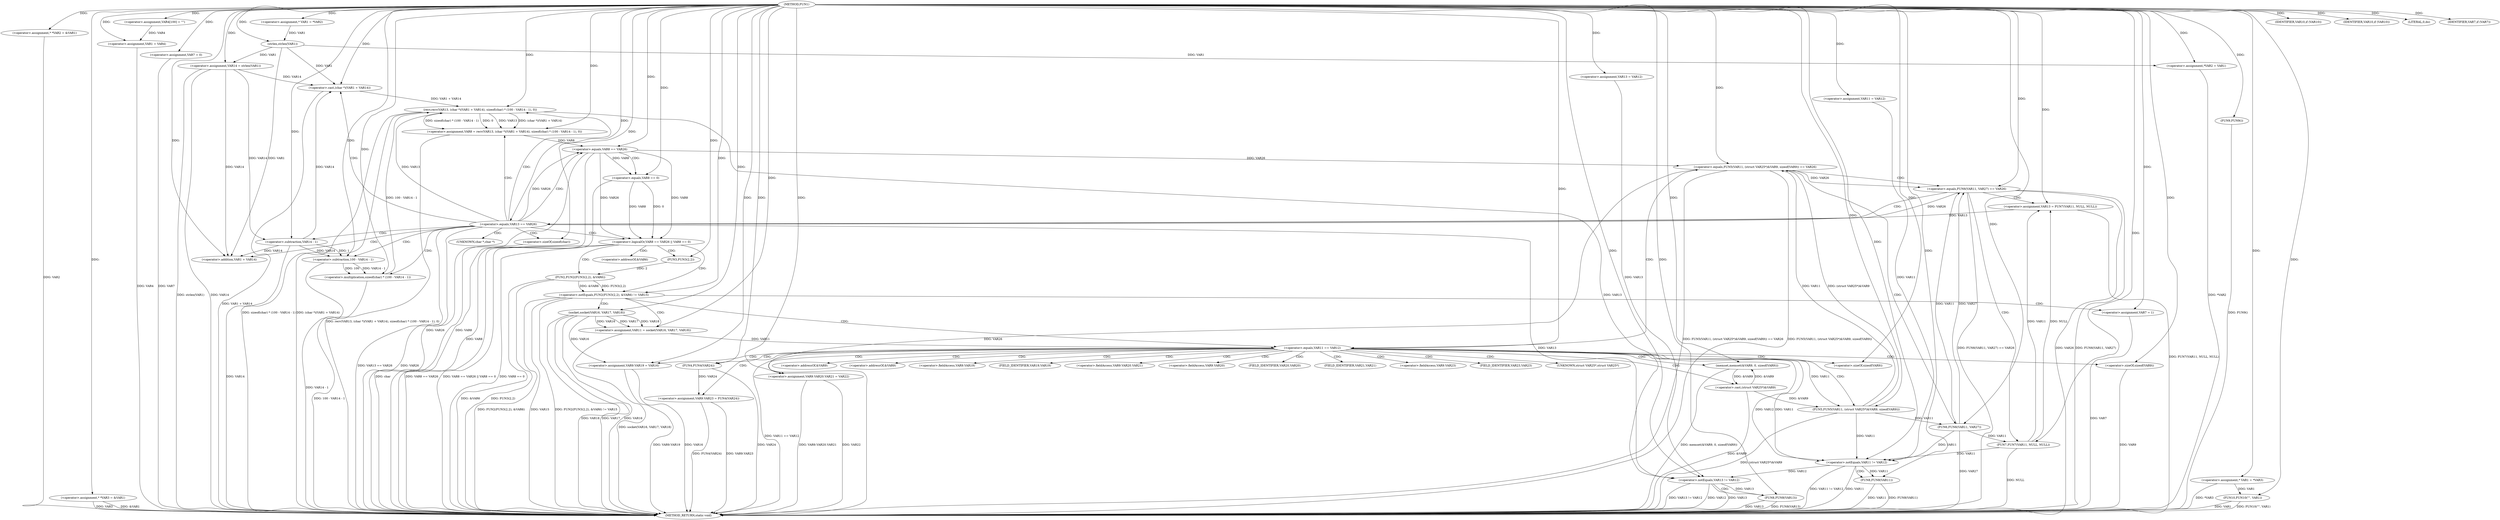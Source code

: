 digraph FUN1 {  
"1000100" [label = "(METHOD,FUN1)" ]
"1000299" [label = "(METHOD_RETURN,static void)" ]
"1000104" [label = "(<operator>.assignment,* *VAR2 = &VAR1)" ]
"1000109" [label = "(<operator>.assignment,* *VAR3 = &VAR1)" ]
"1000114" [label = "(<operator>.assignment,VAR4[100] = \"\")" ]
"1000117" [label = "(<operator>.assignment,VAR1 = VAR4)" ]
"1000122" [label = "(<operator>.assignment,* VAR1 = *VAR2)" ]
"1000129" [label = "(<operator>.assignment,VAR7 = 0)" ]
"1000136" [label = "(<operator>.assignment,VAR11 = VAR12)" ]
"1000140" [label = "(<operator>.assignment,VAR13 = VAR12)" ]
"1000144" [label = "(<operator>.assignment,VAR14 = strlen(VAR1))" ]
"1000146" [label = "(strlen,strlen(VAR1))" ]
"1000151" [label = "(<operator>.notEquals,FUN2(FUN3(2,2), &VAR6) != VAR15)" ]
"1000152" [label = "(FUN2,FUN2(FUN3(2,2), &VAR6))" ]
"1000153" [label = "(FUN3,FUN3(2,2))" ]
"1000161" [label = "(<operator>.assignment,VAR7 = 1)" ]
"1000164" [label = "(<operator>.assignment,VAR11 = socket(VAR16, VAR17, VAR18))" ]
"1000166" [label = "(socket,socket(VAR16, VAR17, VAR18))" ]
"1000171" [label = "(<operator>.equals,VAR11 == VAR12)" ]
"1000176" [label = "(memset,memset(&VAR9, 0, sizeof(VAR9)))" ]
"1000180" [label = "(<operator>.sizeOf,sizeof(VAR9))" ]
"1000182" [label = "(<operator>.assignment,VAR9.VAR19 = VAR16)" ]
"1000187" [label = "(<operator>.assignment,VAR9.VAR20.VAR21 = VAR22)" ]
"1000194" [label = "(<operator>.assignment,VAR9.VAR23 = FUN4(VAR24))" ]
"1000198" [label = "(FUN4,FUN4(VAR24))" ]
"1000201" [label = "(<operator>.equals,FUN5(VAR11, (struct VAR25*)&VAR9, sizeof(VAR9)) == VAR26)" ]
"1000202" [label = "(FUN5,FUN5(VAR11, (struct VAR25*)&VAR9, sizeof(VAR9)))" ]
"1000204" [label = "(<operator>.cast,(struct VAR25*)&VAR9)" ]
"1000208" [label = "(<operator>.sizeOf,sizeof(VAR9))" ]
"1000214" [label = "(<operator>.equals,FUN6(VAR11, VAR27) == VAR26)" ]
"1000215" [label = "(FUN6,FUN6(VAR11, VAR27))" ]
"1000221" [label = "(<operator>.assignment,VAR13 = FUN7(VAR11, NULL, NULL))" ]
"1000223" [label = "(FUN7,FUN7(VAR11, NULL, NULL))" ]
"1000228" [label = "(<operator>.equals,VAR13 == VAR26)" ]
"1000233" [label = "(<operator>.assignment,VAR8 = recv(VAR13, (char *)(VAR1 + VAR14), sizeof(char) * (100 - VAR14 - 1), 0))" ]
"1000235" [label = "(recv,recv(VAR13, (char *)(VAR1 + VAR14), sizeof(char) * (100 - VAR14 - 1), 0))" ]
"1000237" [label = "(<operator>.cast,(char *)(VAR1 + VAR14))" ]
"1000239" [label = "(<operator>.addition,VAR1 + VAR14)" ]
"1000242" [label = "(<operator>.multiplication,sizeof(char) * (100 - VAR14 - 1))" ]
"1000243" [label = "(<operator>.sizeOf,sizeof(char))" ]
"1000245" [label = "(<operator>.subtraction,100 - VAR14 - 1)" ]
"1000247" [label = "(<operator>.subtraction,VAR14 - 1)" ]
"1000252" [label = "(<operator>.logicalOr,VAR8 == VAR26 || VAR8 == 0)" ]
"1000253" [label = "(<operator>.equals,VAR8 == VAR26)" ]
"1000256" [label = "(<operator>.equals,VAR8 == 0)" ]
"1000262" [label = "(IDENTIFIER,VAR10,if (VAR10))" ]
"1000265" [label = "(IDENTIFIER,VAR10,if (VAR10))" ]
"1000267" [label = "(LITERAL,0,do)" ]
"1000269" [label = "(<operator>.notEquals,VAR11 != VAR12)" ]
"1000273" [label = "(FUN8,FUN8(VAR11))" ]
"1000276" [label = "(<operator>.notEquals,VAR13 != VAR12)" ]
"1000280" [label = "(FUN8,FUN8(VAR13))" ]
"1000283" [label = "(IDENTIFIER,VAR7,if (VAR7))" ]
"1000285" [label = "(FUN9,FUN9())" ]
"1000286" [label = "(<operator>.assignment,*VAR2 = VAR1)" ]
"1000292" [label = "(<operator>.assignment,* VAR1 = *VAR3)" ]
"1000296" [label = "(FUN10,FUN10(\"\", VAR1))" ]
"1000156" [label = "(<operator>.addressOf,&VAR6)" ]
"1000177" [label = "(<operator>.addressOf,&VAR9)" ]
"1000183" [label = "(<operator>.fieldAccess,VAR9.VAR19)" ]
"1000185" [label = "(FIELD_IDENTIFIER,VAR19,VAR19)" ]
"1000188" [label = "(<operator>.fieldAccess,VAR9.VAR20.VAR21)" ]
"1000189" [label = "(<operator>.fieldAccess,VAR9.VAR20)" ]
"1000191" [label = "(FIELD_IDENTIFIER,VAR20,VAR20)" ]
"1000192" [label = "(FIELD_IDENTIFIER,VAR21,VAR21)" ]
"1000195" [label = "(<operator>.fieldAccess,VAR9.VAR23)" ]
"1000197" [label = "(FIELD_IDENTIFIER,VAR23,VAR23)" ]
"1000205" [label = "(UNKNOWN,struct VAR25*,struct VAR25*)" ]
"1000206" [label = "(<operator>.addressOf,&VAR9)" ]
"1000238" [label = "(UNKNOWN,char *,char *)" ]
  "1000204" -> "1000299"  [ label = "DDG: &VAR9"] 
  "1000152" -> "1000299"  [ label = "DDG: FUN3(2,2)"] 
  "1000276" -> "1000299"  [ label = "DDG: VAR12"] 
  "1000276" -> "1000299"  [ label = "DDG: VAR13 != VAR12"] 
  "1000152" -> "1000299"  [ label = "DDG: &VAR6"] 
  "1000187" -> "1000299"  [ label = "DDG: VAR9.VAR20.VAR21"] 
  "1000247" -> "1000299"  [ label = "DDG: VAR14"] 
  "1000166" -> "1000299"  [ label = "DDG: VAR17"] 
  "1000129" -> "1000299"  [ label = "DDG: VAR7"] 
  "1000182" -> "1000299"  [ label = "DDG: VAR16"] 
  "1000296" -> "1000299"  [ label = "DDG: VAR1"] 
  "1000223" -> "1000299"  [ label = "DDG: NULL"] 
  "1000201" -> "1000299"  [ label = "DDG: FUN5(VAR11, (struct VAR25*)&VAR9, sizeof(VAR9)) == VAR26"] 
  "1000221" -> "1000299"  [ label = "DDG: FUN7(VAR11, NULL, NULL)"] 
  "1000235" -> "1000299"  [ label = "DDG: (char *)(VAR1 + VAR14)"] 
  "1000208" -> "1000299"  [ label = "DDG: VAR9"] 
  "1000285" -> "1000299"  [ label = "DDG: FUN9()"] 
  "1000201" -> "1000299"  [ label = "DDG: VAR26"] 
  "1000292" -> "1000299"  [ label = "DDG: *VAR3"] 
  "1000151" -> "1000299"  [ label = "DDG: FUN2(FUN3(2,2), &VAR6) != VAR15"] 
  "1000237" -> "1000299"  [ label = "DDG: VAR1 + VAR14"] 
  "1000252" -> "1000299"  [ label = "DDG: VAR8 == VAR26"] 
  "1000166" -> "1000299"  [ label = "DDG: VAR18"] 
  "1000233" -> "1000299"  [ label = "DDG: recv(VAR13, (char *)(VAR1 + VAR14), sizeof(char) * (100 - VAR14 - 1), 0)"] 
  "1000280" -> "1000299"  [ label = "DDG: FUN8(VAR13)"] 
  "1000296" -> "1000299"  [ label = "DDG: FUN10(\"\", VAR1)"] 
  "1000286" -> "1000299"  [ label = "DDG: *VAR2"] 
  "1000253" -> "1000299"  [ label = "DDG: VAR26"] 
  "1000104" -> "1000299"  [ label = "DDG: VAR2"] 
  "1000215" -> "1000299"  [ label = "DDG: VAR27"] 
  "1000228" -> "1000299"  [ label = "DDG: VAR13 == VAR26"] 
  "1000214" -> "1000299"  [ label = "DDG: FUN6(VAR11, VAR27) == VAR26"] 
  "1000253" -> "1000299"  [ label = "DDG: VAR8"] 
  "1000194" -> "1000299"  [ label = "DDG: VAR9.VAR23"] 
  "1000151" -> "1000299"  [ label = "DDG: FUN2(FUN3(2,2), &VAR6)"] 
  "1000269" -> "1000299"  [ label = "DDG: VAR11 != VAR12"] 
  "1000164" -> "1000299"  [ label = "DDG: socket(VAR16, VAR17, VAR18)"] 
  "1000252" -> "1000299"  [ label = "DDG: VAR8 == VAR26 || VAR8 == 0"] 
  "1000151" -> "1000299"  [ label = "DDG: VAR15"] 
  "1000166" -> "1000299"  [ label = "DDG: VAR16"] 
  "1000214" -> "1000299"  [ label = "DDG: VAR26"] 
  "1000273" -> "1000299"  [ label = "DDG: VAR11"] 
  "1000176" -> "1000299"  [ label = "DDG: memset(&VAR9, 0, sizeof(VAR9))"] 
  "1000198" -> "1000299"  [ label = "DDG: VAR24"] 
  "1000273" -> "1000299"  [ label = "DDG: FUN8(VAR11)"] 
  "1000187" -> "1000299"  [ label = "DDG: VAR22"] 
  "1000280" -> "1000299"  [ label = "DDG: VAR13"] 
  "1000109" -> "1000299"  [ label = "DDG: VAR3"] 
  "1000228" -> "1000299"  [ label = "DDG: VAR26"] 
  "1000276" -> "1000299"  [ label = "DDG: VAR13"] 
  "1000235" -> "1000299"  [ label = "DDG: sizeof(char) * (100 - VAR14 - 1)"] 
  "1000144" -> "1000299"  [ label = "DDG: VAR14"] 
  "1000171" -> "1000299"  [ label = "DDG: VAR11 == VAR12"] 
  "1000214" -> "1000299"  [ label = "DDG: FUN6(VAR11, VAR27)"] 
  "1000243" -> "1000299"  [ label = "DDG: char"] 
  "1000269" -> "1000299"  [ label = "DDG: VAR11"] 
  "1000256" -> "1000299"  [ label = "DDG: VAR8"] 
  "1000242" -> "1000299"  [ label = "DDG: 100 - VAR14 - 1"] 
  "1000252" -> "1000299"  [ label = "DDG: VAR8 == 0"] 
  "1000117" -> "1000299"  [ label = "DDG: VAR4"] 
  "1000161" -> "1000299"  [ label = "DDG: VAR7"] 
  "1000144" -> "1000299"  [ label = "DDG: strlen(VAR1)"] 
  "1000182" -> "1000299"  [ label = "DDG: VAR9.VAR19"] 
  "1000109" -> "1000299"  [ label = "DDG: &VAR1"] 
  "1000245" -> "1000299"  [ label = "DDG: VAR14 - 1"] 
  "1000201" -> "1000299"  [ label = "DDG: FUN5(VAR11, (struct VAR25*)&VAR9, sizeof(VAR9))"] 
  "1000202" -> "1000299"  [ label = "DDG: (struct VAR25*)&VAR9"] 
  "1000194" -> "1000299"  [ label = "DDG: FUN4(VAR24)"] 
  "1000100" -> "1000104"  [ label = "DDG: "] 
  "1000100" -> "1000109"  [ label = "DDG: "] 
  "1000100" -> "1000114"  [ label = "DDG: "] 
  "1000114" -> "1000117"  [ label = "DDG: VAR4"] 
  "1000100" -> "1000117"  [ label = "DDG: "] 
  "1000100" -> "1000122"  [ label = "DDG: "] 
  "1000100" -> "1000129"  [ label = "DDG: "] 
  "1000100" -> "1000136"  [ label = "DDG: "] 
  "1000100" -> "1000140"  [ label = "DDG: "] 
  "1000146" -> "1000144"  [ label = "DDG: VAR1"] 
  "1000100" -> "1000144"  [ label = "DDG: "] 
  "1000122" -> "1000146"  [ label = "DDG: VAR1"] 
  "1000100" -> "1000146"  [ label = "DDG: "] 
  "1000152" -> "1000151"  [ label = "DDG: FUN3(2,2)"] 
  "1000152" -> "1000151"  [ label = "DDG: &VAR6"] 
  "1000153" -> "1000152"  [ label = "DDG: 2"] 
  "1000100" -> "1000153"  [ label = "DDG: "] 
  "1000100" -> "1000151"  [ label = "DDG: "] 
  "1000100" -> "1000161"  [ label = "DDG: "] 
  "1000166" -> "1000164"  [ label = "DDG: VAR16"] 
  "1000166" -> "1000164"  [ label = "DDG: VAR17"] 
  "1000166" -> "1000164"  [ label = "DDG: VAR18"] 
  "1000100" -> "1000164"  [ label = "DDG: "] 
  "1000100" -> "1000166"  [ label = "DDG: "] 
  "1000164" -> "1000171"  [ label = "DDG: VAR11"] 
  "1000100" -> "1000171"  [ label = "DDG: "] 
  "1000204" -> "1000176"  [ label = "DDG: &VAR9"] 
  "1000100" -> "1000176"  [ label = "DDG: "] 
  "1000100" -> "1000180"  [ label = "DDG: "] 
  "1000166" -> "1000182"  [ label = "DDG: VAR16"] 
  "1000100" -> "1000182"  [ label = "DDG: "] 
  "1000100" -> "1000187"  [ label = "DDG: "] 
  "1000198" -> "1000194"  [ label = "DDG: VAR24"] 
  "1000100" -> "1000198"  [ label = "DDG: "] 
  "1000202" -> "1000201"  [ label = "DDG: VAR11"] 
  "1000202" -> "1000201"  [ label = "DDG: (struct VAR25*)&VAR9"] 
  "1000171" -> "1000202"  [ label = "DDG: VAR11"] 
  "1000100" -> "1000202"  [ label = "DDG: "] 
  "1000204" -> "1000202"  [ label = "DDG: &VAR9"] 
  "1000176" -> "1000204"  [ label = "DDG: &VAR9"] 
  "1000100" -> "1000208"  [ label = "DDG: "] 
  "1000253" -> "1000201"  [ label = "DDG: VAR26"] 
  "1000100" -> "1000201"  [ label = "DDG: "] 
  "1000215" -> "1000214"  [ label = "DDG: VAR11"] 
  "1000215" -> "1000214"  [ label = "DDG: VAR27"] 
  "1000202" -> "1000215"  [ label = "DDG: VAR11"] 
  "1000100" -> "1000215"  [ label = "DDG: "] 
  "1000201" -> "1000214"  [ label = "DDG: VAR26"] 
  "1000100" -> "1000214"  [ label = "DDG: "] 
  "1000223" -> "1000221"  [ label = "DDG: VAR11"] 
  "1000223" -> "1000221"  [ label = "DDG: NULL"] 
  "1000100" -> "1000221"  [ label = "DDG: "] 
  "1000215" -> "1000223"  [ label = "DDG: VAR11"] 
  "1000100" -> "1000223"  [ label = "DDG: "] 
  "1000221" -> "1000228"  [ label = "DDG: VAR13"] 
  "1000100" -> "1000228"  [ label = "DDG: "] 
  "1000214" -> "1000228"  [ label = "DDG: VAR26"] 
  "1000235" -> "1000233"  [ label = "DDG: VAR13"] 
  "1000235" -> "1000233"  [ label = "DDG: (char *)(VAR1 + VAR14)"] 
  "1000235" -> "1000233"  [ label = "DDG: sizeof(char) * (100 - VAR14 - 1)"] 
  "1000235" -> "1000233"  [ label = "DDG: 0"] 
  "1000100" -> "1000233"  [ label = "DDG: "] 
  "1000228" -> "1000235"  [ label = "DDG: VAR13"] 
  "1000100" -> "1000235"  [ label = "DDG: "] 
  "1000237" -> "1000235"  [ label = "DDG: VAR1 + VAR14"] 
  "1000146" -> "1000237"  [ label = "DDG: VAR1"] 
  "1000100" -> "1000237"  [ label = "DDG: "] 
  "1000247" -> "1000237"  [ label = "DDG: VAR14"] 
  "1000144" -> "1000237"  [ label = "DDG: VAR14"] 
  "1000146" -> "1000239"  [ label = "DDG: VAR1"] 
  "1000100" -> "1000239"  [ label = "DDG: "] 
  "1000247" -> "1000239"  [ label = "DDG: VAR14"] 
  "1000144" -> "1000239"  [ label = "DDG: VAR14"] 
  "1000242" -> "1000235"  [ label = "DDG: 100 - VAR14 - 1"] 
  "1000100" -> "1000242"  [ label = "DDG: "] 
  "1000100" -> "1000243"  [ label = "DDG: "] 
  "1000245" -> "1000242"  [ label = "DDG: 100"] 
  "1000245" -> "1000242"  [ label = "DDG: VAR14 - 1"] 
  "1000100" -> "1000245"  [ label = "DDG: "] 
  "1000247" -> "1000245"  [ label = "DDG: VAR14"] 
  "1000247" -> "1000245"  [ label = "DDG: 1"] 
  "1000100" -> "1000247"  [ label = "DDG: "] 
  "1000144" -> "1000247"  [ label = "DDG: VAR14"] 
  "1000253" -> "1000252"  [ label = "DDG: VAR8"] 
  "1000253" -> "1000252"  [ label = "DDG: VAR26"] 
  "1000233" -> "1000253"  [ label = "DDG: VAR8"] 
  "1000100" -> "1000253"  [ label = "DDG: "] 
  "1000228" -> "1000253"  [ label = "DDG: VAR26"] 
  "1000256" -> "1000252"  [ label = "DDG: VAR8"] 
  "1000256" -> "1000252"  [ label = "DDG: 0"] 
  "1000253" -> "1000256"  [ label = "DDG: VAR8"] 
  "1000100" -> "1000256"  [ label = "DDG: "] 
  "1000100" -> "1000262"  [ label = "DDG: "] 
  "1000100" -> "1000265"  [ label = "DDG: "] 
  "1000100" -> "1000267"  [ label = "DDG: "] 
  "1000171" -> "1000269"  [ label = "DDG: VAR11"] 
  "1000215" -> "1000269"  [ label = "DDG: VAR11"] 
  "1000202" -> "1000269"  [ label = "DDG: VAR11"] 
  "1000136" -> "1000269"  [ label = "DDG: VAR11"] 
  "1000223" -> "1000269"  [ label = "DDG: VAR11"] 
  "1000100" -> "1000269"  [ label = "DDG: "] 
  "1000171" -> "1000269"  [ label = "DDG: VAR12"] 
  "1000269" -> "1000273"  [ label = "DDG: VAR11"] 
  "1000100" -> "1000273"  [ label = "DDG: "] 
  "1000235" -> "1000276"  [ label = "DDG: VAR13"] 
  "1000140" -> "1000276"  [ label = "DDG: VAR13"] 
  "1000228" -> "1000276"  [ label = "DDG: VAR13"] 
  "1000100" -> "1000276"  [ label = "DDG: "] 
  "1000269" -> "1000276"  [ label = "DDG: VAR12"] 
  "1000276" -> "1000280"  [ label = "DDG: VAR13"] 
  "1000100" -> "1000280"  [ label = "DDG: "] 
  "1000100" -> "1000283"  [ label = "DDG: "] 
  "1000100" -> "1000285"  [ label = "DDG: "] 
  "1000146" -> "1000286"  [ label = "DDG: VAR1"] 
  "1000100" -> "1000286"  [ label = "DDG: "] 
  "1000100" -> "1000292"  [ label = "DDG: "] 
  "1000100" -> "1000296"  [ label = "DDG: "] 
  "1000292" -> "1000296"  [ label = "DDG: VAR1"] 
  "1000151" -> "1000164"  [ label = "CDG: "] 
  "1000151" -> "1000161"  [ label = "CDG: "] 
  "1000151" -> "1000166"  [ label = "CDG: "] 
  "1000151" -> "1000171"  [ label = "CDG: "] 
  "1000171" -> "1000191"  [ label = "CDG: "] 
  "1000171" -> "1000208"  [ label = "CDG: "] 
  "1000171" -> "1000182"  [ label = "CDG: "] 
  "1000171" -> "1000197"  [ label = "CDG: "] 
  "1000171" -> "1000180"  [ label = "CDG: "] 
  "1000171" -> "1000183"  [ label = "CDG: "] 
  "1000171" -> "1000204"  [ label = "CDG: "] 
  "1000171" -> "1000188"  [ label = "CDG: "] 
  "1000171" -> "1000206"  [ label = "CDG: "] 
  "1000171" -> "1000201"  [ label = "CDG: "] 
  "1000171" -> "1000194"  [ label = "CDG: "] 
  "1000171" -> "1000192"  [ label = "CDG: "] 
  "1000171" -> "1000176"  [ label = "CDG: "] 
  "1000171" -> "1000198"  [ label = "CDG: "] 
  "1000171" -> "1000187"  [ label = "CDG: "] 
  "1000171" -> "1000185"  [ label = "CDG: "] 
  "1000171" -> "1000195"  [ label = "CDG: "] 
  "1000171" -> "1000189"  [ label = "CDG: "] 
  "1000171" -> "1000205"  [ label = "CDG: "] 
  "1000171" -> "1000202"  [ label = "CDG: "] 
  "1000171" -> "1000177"  [ label = "CDG: "] 
  "1000201" -> "1000214"  [ label = "CDG: "] 
  "1000201" -> "1000215"  [ label = "CDG: "] 
  "1000214" -> "1000221"  [ label = "CDG: "] 
  "1000214" -> "1000223"  [ label = "CDG: "] 
  "1000214" -> "1000228"  [ label = "CDG: "] 
  "1000228" -> "1000238"  [ label = "CDG: "] 
  "1000228" -> "1000233"  [ label = "CDG: "] 
  "1000228" -> "1000243"  [ label = "CDG: "] 
  "1000228" -> "1000242"  [ label = "CDG: "] 
  "1000228" -> "1000235"  [ label = "CDG: "] 
  "1000228" -> "1000245"  [ label = "CDG: "] 
  "1000228" -> "1000247"  [ label = "CDG: "] 
  "1000228" -> "1000239"  [ label = "CDG: "] 
  "1000228" -> "1000253"  [ label = "CDG: "] 
  "1000228" -> "1000252"  [ label = "CDG: "] 
  "1000228" -> "1000237"  [ label = "CDG: "] 
  "1000252" -> "1000156"  [ label = "CDG: "] 
  "1000252" -> "1000151"  [ label = "CDG: "] 
  "1000252" -> "1000153"  [ label = "CDG: "] 
  "1000252" -> "1000152"  [ label = "CDG: "] 
  "1000253" -> "1000256"  [ label = "CDG: "] 
  "1000269" -> "1000273"  [ label = "CDG: "] 
  "1000276" -> "1000280"  [ label = "CDG: "] 
}
